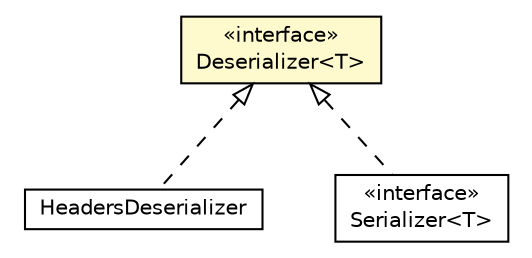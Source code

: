 #!/usr/local/bin/dot
#
# Class diagram 
# Generated by UMLGraph version R5_6-24-gf6e263 (http://www.umlgraph.org/)
#

digraph G {
	edge [fontname="Helvetica",fontsize=10,labelfontname="Helvetica",labelfontsize=10];
	node [fontname="Helvetica",fontsize=10,shape=plaintext];
	nodesep=0.25;
	ranksep=0.5;
	// io.reinert.requestor.core.HeadersDeserializer
	c20462 [label=<<table title="io.reinert.requestor.core.HeadersDeserializer" border="0" cellborder="1" cellspacing="0" cellpadding="2" port="p" href="../HeadersDeserializer.html">
		<tr><td><table border="0" cellspacing="0" cellpadding="1">
<tr><td align="center" balign="center"> HeadersDeserializer </td></tr>
		</table></td></tr>
		</table>>, URL="../HeadersDeserializer.html", fontname="Helvetica", fontcolor="black", fontsize=10.0];
	// io.reinert.requestor.core.serialization.Serializer<T>
	c20476 [label=<<table title="io.reinert.requestor.core.serialization.Serializer" border="0" cellborder="1" cellspacing="0" cellpadding="2" port="p" href="./Serializer.html">
		<tr><td><table border="0" cellspacing="0" cellpadding="1">
<tr><td align="center" balign="center"> &#171;interface&#187; </td></tr>
<tr><td align="center" balign="center"> Serializer&lt;T&gt; </td></tr>
		</table></td></tr>
		</table>>, URL="./Serializer.html", fontname="Helvetica", fontcolor="black", fontsize=10.0];
	// io.reinert.requestor.core.serialization.Deserializer<T>
	c20480 [label=<<table title="io.reinert.requestor.core.serialization.Deserializer" border="0" cellborder="1" cellspacing="0" cellpadding="2" port="p" bgcolor="lemonChiffon" href="./Deserializer.html">
		<tr><td><table border="0" cellspacing="0" cellpadding="1">
<tr><td align="center" balign="center"> &#171;interface&#187; </td></tr>
<tr><td align="center" balign="center"> Deserializer&lt;T&gt; </td></tr>
		</table></td></tr>
		</table>>, URL="./Deserializer.html", fontname="Helvetica", fontcolor="black", fontsize=10.0];
	//io.reinert.requestor.core.HeadersDeserializer implements io.reinert.requestor.core.serialization.Deserializer<T>
	c20480:p -> c20462:p [dir=back,arrowtail=empty,style=dashed];
	//io.reinert.requestor.core.serialization.Serializer<T> implements io.reinert.requestor.core.serialization.Deserializer<T>
	c20480:p -> c20476:p [dir=back,arrowtail=empty,style=dashed];
}


